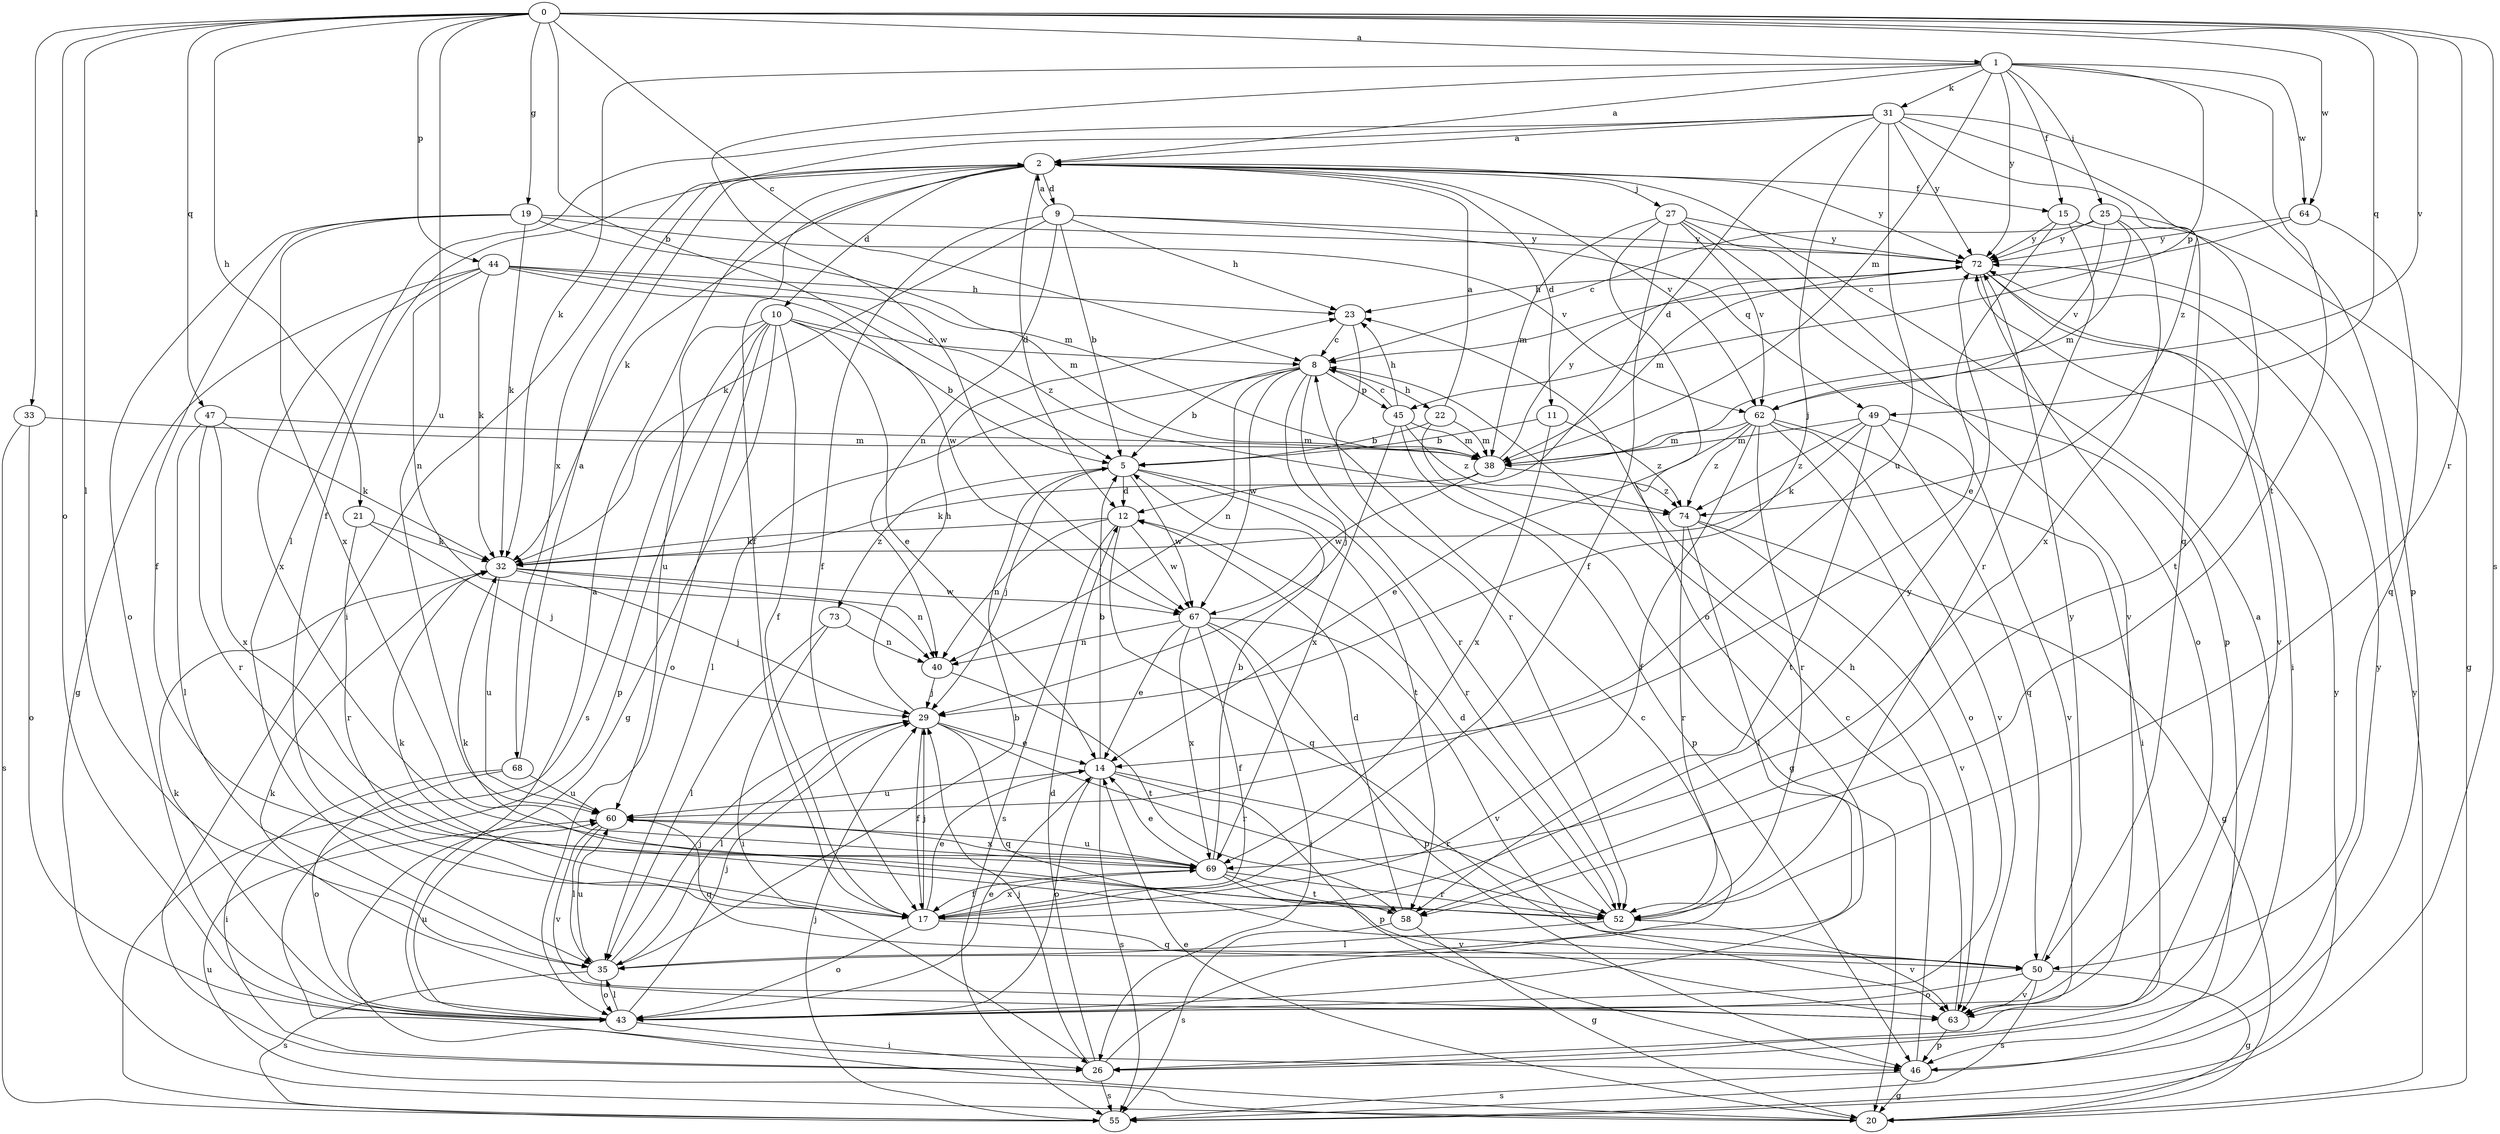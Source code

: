 strict digraph  {
0;
1;
2;
5;
8;
9;
10;
11;
12;
14;
15;
17;
19;
20;
21;
22;
23;
25;
26;
27;
29;
31;
32;
33;
35;
38;
40;
43;
44;
45;
46;
47;
49;
50;
52;
55;
58;
60;
62;
63;
64;
67;
68;
69;
72;
73;
74;
0 -> 1  [label=a];
0 -> 5  [label=b];
0 -> 8  [label=c];
0 -> 19  [label=g];
0 -> 21  [label=h];
0 -> 33  [label=l];
0 -> 35  [label=l];
0 -> 43  [label=o];
0 -> 44  [label=p];
0 -> 47  [label=q];
0 -> 49  [label=q];
0 -> 52  [label=r];
0 -> 55  [label=s];
0 -> 60  [label=u];
0 -> 62  [label=v];
0 -> 64  [label=w];
1 -> 2  [label=a];
1 -> 15  [label=f];
1 -> 25  [label=i];
1 -> 31  [label=k];
1 -> 32  [label=k];
1 -> 38  [label=m];
1 -> 45  [label=p];
1 -> 58  [label=t];
1 -> 64  [label=w];
1 -> 67  [label=w];
1 -> 72  [label=y];
2 -> 9  [label=d];
2 -> 10  [label=d];
2 -> 11  [label=d];
2 -> 12  [label=d];
2 -> 15  [label=f];
2 -> 17  [label=f];
2 -> 26  [label=i];
2 -> 27  [label=j];
2 -> 32  [label=k];
2 -> 62  [label=v];
2 -> 68  [label=x];
2 -> 72  [label=y];
5 -> 12  [label=d];
5 -> 29  [label=j];
5 -> 52  [label=r];
5 -> 58  [label=t];
5 -> 67  [label=w];
5 -> 73  [label=z];
8 -> 5  [label=b];
8 -> 22  [label=h];
8 -> 29  [label=j];
8 -> 35  [label=l];
8 -> 40  [label=n];
8 -> 45  [label=p];
8 -> 52  [label=r];
8 -> 67  [label=w];
9 -> 2  [label=a];
9 -> 5  [label=b];
9 -> 17  [label=f];
9 -> 23  [label=h];
9 -> 32  [label=k];
9 -> 40  [label=n];
9 -> 49  [label=q];
9 -> 72  [label=y];
10 -> 5  [label=b];
10 -> 8  [label=c];
10 -> 14  [label=e];
10 -> 17  [label=f];
10 -> 20  [label=g];
10 -> 43  [label=o];
10 -> 46  [label=p];
10 -> 55  [label=s];
10 -> 60  [label=u];
11 -> 5  [label=b];
11 -> 69  [label=x];
11 -> 74  [label=z];
12 -> 32  [label=k];
12 -> 40  [label=n];
12 -> 50  [label=q];
12 -> 55  [label=s];
12 -> 67  [label=w];
14 -> 5  [label=b];
14 -> 43  [label=o];
14 -> 46  [label=p];
14 -> 52  [label=r];
14 -> 55  [label=s];
14 -> 60  [label=u];
15 -> 14  [label=e];
15 -> 20  [label=g];
15 -> 52  [label=r];
15 -> 72  [label=y];
17 -> 14  [label=e];
17 -> 29  [label=j];
17 -> 32  [label=k];
17 -> 43  [label=o];
17 -> 50  [label=q];
17 -> 69  [label=x];
17 -> 72  [label=y];
19 -> 17  [label=f];
19 -> 32  [label=k];
19 -> 38  [label=m];
19 -> 43  [label=o];
19 -> 62  [label=v];
19 -> 69  [label=x];
19 -> 72  [label=y];
20 -> 14  [label=e];
20 -> 60  [label=u];
20 -> 72  [label=y];
21 -> 29  [label=j];
21 -> 32  [label=k];
21 -> 52  [label=r];
22 -> 2  [label=a];
22 -> 5  [label=b];
22 -> 20  [label=g];
22 -> 38  [label=m];
23 -> 8  [label=c];
23 -> 52  [label=r];
25 -> 8  [label=c];
25 -> 38  [label=m];
25 -> 58  [label=t];
25 -> 62  [label=v];
25 -> 69  [label=x];
25 -> 72  [label=y];
26 -> 2  [label=a];
26 -> 8  [label=c];
26 -> 12  [label=d];
26 -> 29  [label=j];
26 -> 55  [label=s];
27 -> 17  [label=f];
27 -> 38  [label=m];
27 -> 43  [label=o];
27 -> 46  [label=p];
27 -> 62  [label=v];
27 -> 63  [label=v];
27 -> 72  [label=y];
29 -> 14  [label=e];
29 -> 17  [label=f];
29 -> 23  [label=h];
29 -> 35  [label=l];
29 -> 50  [label=q];
29 -> 52  [label=r];
31 -> 2  [label=a];
31 -> 12  [label=d];
31 -> 17  [label=f];
31 -> 29  [label=j];
31 -> 35  [label=l];
31 -> 46  [label=p];
31 -> 50  [label=q];
31 -> 60  [label=u];
31 -> 72  [label=y];
31 -> 74  [label=z];
32 -> 29  [label=j];
32 -> 40  [label=n];
32 -> 60  [label=u];
32 -> 67  [label=w];
33 -> 38  [label=m];
33 -> 43  [label=o];
33 -> 55  [label=s];
35 -> 5  [label=b];
35 -> 29  [label=j];
35 -> 43  [label=o];
35 -> 55  [label=s];
35 -> 60  [label=u];
38 -> 32  [label=k];
38 -> 67  [label=w];
38 -> 72  [label=y];
38 -> 74  [label=z];
40 -> 29  [label=j];
40 -> 58  [label=t];
43 -> 2  [label=a];
43 -> 14  [label=e];
43 -> 26  [label=i];
43 -> 29  [label=j];
43 -> 32  [label=k];
43 -> 35  [label=l];
43 -> 60  [label=u];
44 -> 20  [label=g];
44 -> 23  [label=h];
44 -> 32  [label=k];
44 -> 38  [label=m];
44 -> 40  [label=n];
44 -> 67  [label=w];
44 -> 69  [label=x];
44 -> 74  [label=z];
45 -> 8  [label=c];
45 -> 23  [label=h];
45 -> 38  [label=m];
45 -> 46  [label=p];
45 -> 69  [label=x];
45 -> 74  [label=z];
46 -> 8  [label=c];
46 -> 20  [label=g];
46 -> 55  [label=s];
46 -> 72  [label=y];
47 -> 32  [label=k];
47 -> 35  [label=l];
47 -> 38  [label=m];
47 -> 52  [label=r];
47 -> 69  [label=x];
49 -> 32  [label=k];
49 -> 38  [label=m];
49 -> 50  [label=q];
49 -> 58  [label=t];
49 -> 63  [label=v];
49 -> 74  [label=z];
50 -> 20  [label=g];
50 -> 43  [label=o];
50 -> 55  [label=s];
50 -> 63  [label=v];
50 -> 72  [label=y];
52 -> 12  [label=d];
52 -> 35  [label=l];
52 -> 63  [label=v];
55 -> 29  [label=j];
55 -> 72  [label=y];
58 -> 12  [label=d];
58 -> 20  [label=g];
58 -> 32  [label=k];
58 -> 55  [label=s];
60 -> 35  [label=l];
60 -> 50  [label=q];
60 -> 63  [label=v];
60 -> 69  [label=x];
62 -> 14  [label=e];
62 -> 17  [label=f];
62 -> 26  [label=i];
62 -> 38  [label=m];
62 -> 43  [label=o];
62 -> 52  [label=r];
62 -> 63  [label=v];
62 -> 74  [label=z];
63 -> 23  [label=h];
63 -> 32  [label=k];
63 -> 46  [label=p];
64 -> 8  [label=c];
64 -> 50  [label=q];
64 -> 72  [label=y];
67 -> 14  [label=e];
67 -> 17  [label=f];
67 -> 26  [label=i];
67 -> 40  [label=n];
67 -> 46  [label=p];
67 -> 63  [label=v];
67 -> 69  [label=x];
68 -> 2  [label=a];
68 -> 26  [label=i];
68 -> 43  [label=o];
68 -> 60  [label=u];
69 -> 5  [label=b];
69 -> 14  [label=e];
69 -> 17  [label=f];
69 -> 52  [label=r];
69 -> 58  [label=t];
69 -> 60  [label=u];
69 -> 63  [label=v];
72 -> 23  [label=h];
72 -> 26  [label=i];
72 -> 38  [label=m];
72 -> 43  [label=o];
72 -> 63  [label=v];
73 -> 26  [label=i];
73 -> 35  [label=l];
73 -> 40  [label=n];
74 -> 20  [label=g];
74 -> 35  [label=l];
74 -> 52  [label=r];
74 -> 63  [label=v];
}
